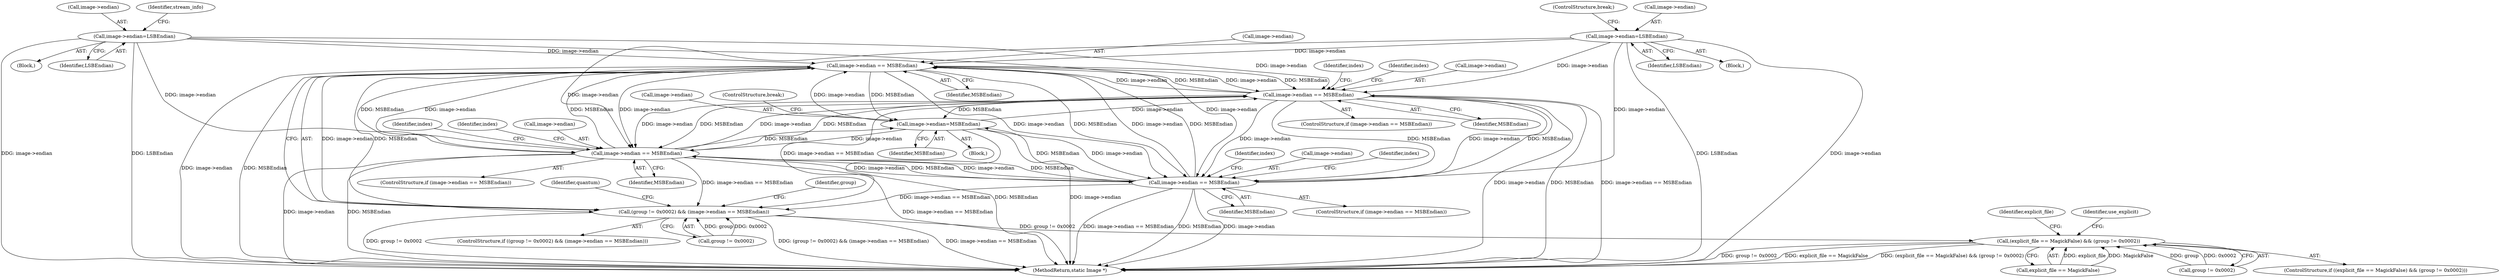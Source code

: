 digraph "0_ImageMagick_f6e9d0d9955e85bdd7540b251cd50d598dacc5e6_8@pointer" {
"1000474" [label="(Call,image->endian == MSBEndian)"];
"1000258" [label="(Call,image->endian=LSBEndian)"];
"1001272" [label="(Call,image->endian=LSBEndian)"];
"1001682" [label="(Call,image->endian == MSBEndian)"];
"1000474" [label="(Call,image->endian == MSBEndian)"];
"1001280" [label="(Call,image->endian=MSBEndian)"];
"1001783" [label="(Call,image->endian == MSBEndian)"];
"1001884" [label="(Call,image->endian == MSBEndian)"];
"1000470" [label="(Call,(group != 0x0002) && (image->endian == MSBEndian))"];
"1000565" [label="(Call,(explicit_file == MagickFalse) && (group != 0x0002))"];
"1000142" [label="(Block,)"];
"1001281" [label="(Call,image->endian)"];
"1001890" [label="(Identifier,index)"];
"1001883" [label="(ControlStructure,if (image->endian == MSBEndian))"];
"1000573" [label="(Identifier,explicit_file)"];
"1001279" [label="(Block,)"];
"1004563" [label="(MethodReturn,static Image *)"];
"1001276" [label="(Identifier,LSBEndian)"];
"1001271" [label="(Block,)"];
"1000565" [label="(Call,(explicit_file == MagickFalse) && (group != 0x0002))"];
"1001888" [label="(Identifier,MSBEndian)"];
"1001702" [label="(Identifier,index)"];
"1001783" [label="(Call,image->endian == MSBEndian)"];
"1001688" [label="(Identifier,index)"];
"1001803" [label="(Identifier,index)"];
"1000475" [label="(Call,image->endian)"];
"1001885" [label="(Call,image->endian)"];
"1001789" [label="(Identifier,index)"];
"1000259" [label="(Call,image->endian)"];
"1000471" [label="(Call,group != 0x0002)"];
"1000569" [label="(Call,group != 0x0002)"];
"1000262" [label="(Identifier,LSBEndian)"];
"1000595" [label="(Identifier,use_explicit)"];
"1001284" [label="(Identifier,MSBEndian)"];
"1001277" [label="(ControlStructure,break;)"];
"1001784" [label="(Call,image->endian)"];
"1001280" [label="(Call,image->endian=MSBEndian)"];
"1001681" [label="(ControlStructure,if (image->endian == MSBEndian))"];
"1000566" [label="(Call,explicit_file == MagickFalse)"];
"1001273" [label="(Call,image->endian)"];
"1000478" [label="(Identifier,MSBEndian)"];
"1000470" [label="(Call,(group != 0x0002) && (image->endian == MSBEndian))"];
"1000264" [label="(Identifier,stream_info)"];
"1000258" [label="(Call,image->endian=LSBEndian)"];
"1001904" [label="(Identifier,index)"];
"1001272" [label="(Call,image->endian=LSBEndian)"];
"1000507" [label="(Identifier,quantum)"];
"1001683" [label="(Call,image->endian)"];
"1000564" [label="(ControlStructure,if ((explicit_file == MagickFalse) && (group != 0x0002)))"];
"1001782" [label="(ControlStructure,if (image->endian == MSBEndian))"];
"1001686" [label="(Identifier,MSBEndian)"];
"1000474" [label="(Call,image->endian == MSBEndian)"];
"1001884" [label="(Call,image->endian == MSBEndian)"];
"1001787" [label="(Identifier,MSBEndian)"];
"1000481" [label="(Identifier,group)"];
"1000469" [label="(ControlStructure,if ((group != 0x0002) && (image->endian == MSBEndian)))"];
"1001682" [label="(Call,image->endian == MSBEndian)"];
"1001285" [label="(ControlStructure,break;)"];
"1000474" -> "1000470"  [label="AST: "];
"1000474" -> "1000478"  [label="CFG: "];
"1000475" -> "1000474"  [label="AST: "];
"1000478" -> "1000474"  [label="AST: "];
"1000470" -> "1000474"  [label="CFG: "];
"1000474" -> "1004563"  [label="DDG: image->endian"];
"1000474" -> "1004563"  [label="DDG: MSBEndian"];
"1000474" -> "1000470"  [label="DDG: image->endian"];
"1000474" -> "1000470"  [label="DDG: MSBEndian"];
"1000258" -> "1000474"  [label="DDG: image->endian"];
"1001272" -> "1000474"  [label="DDG: image->endian"];
"1001682" -> "1000474"  [label="DDG: image->endian"];
"1001682" -> "1000474"  [label="DDG: MSBEndian"];
"1001280" -> "1000474"  [label="DDG: image->endian"];
"1001884" -> "1000474"  [label="DDG: image->endian"];
"1001884" -> "1000474"  [label="DDG: MSBEndian"];
"1001783" -> "1000474"  [label="DDG: image->endian"];
"1001783" -> "1000474"  [label="DDG: MSBEndian"];
"1000474" -> "1001280"  [label="DDG: MSBEndian"];
"1000474" -> "1001682"  [label="DDG: image->endian"];
"1000474" -> "1001682"  [label="DDG: MSBEndian"];
"1000474" -> "1001783"  [label="DDG: image->endian"];
"1000474" -> "1001783"  [label="DDG: MSBEndian"];
"1000474" -> "1001884"  [label="DDG: image->endian"];
"1000474" -> "1001884"  [label="DDG: MSBEndian"];
"1000258" -> "1000142"  [label="AST: "];
"1000258" -> "1000262"  [label="CFG: "];
"1000259" -> "1000258"  [label="AST: "];
"1000262" -> "1000258"  [label="AST: "];
"1000264" -> "1000258"  [label="CFG: "];
"1000258" -> "1004563"  [label="DDG: image->endian"];
"1000258" -> "1004563"  [label="DDG: LSBEndian"];
"1000258" -> "1001682"  [label="DDG: image->endian"];
"1000258" -> "1001783"  [label="DDG: image->endian"];
"1000258" -> "1001884"  [label="DDG: image->endian"];
"1001272" -> "1001271"  [label="AST: "];
"1001272" -> "1001276"  [label="CFG: "];
"1001273" -> "1001272"  [label="AST: "];
"1001276" -> "1001272"  [label="AST: "];
"1001277" -> "1001272"  [label="CFG: "];
"1001272" -> "1004563"  [label="DDG: image->endian"];
"1001272" -> "1004563"  [label="DDG: LSBEndian"];
"1001272" -> "1001682"  [label="DDG: image->endian"];
"1001272" -> "1001783"  [label="DDG: image->endian"];
"1001272" -> "1001884"  [label="DDG: image->endian"];
"1001682" -> "1001681"  [label="AST: "];
"1001682" -> "1001686"  [label="CFG: "];
"1001683" -> "1001682"  [label="AST: "];
"1001686" -> "1001682"  [label="AST: "];
"1001688" -> "1001682"  [label="CFG: "];
"1001702" -> "1001682"  [label="CFG: "];
"1001682" -> "1004563"  [label="DDG: MSBEndian"];
"1001682" -> "1004563"  [label="DDG: image->endian == MSBEndian"];
"1001682" -> "1004563"  [label="DDG: image->endian"];
"1001682" -> "1000470"  [label="DDG: image->endian == MSBEndian"];
"1001682" -> "1001280"  [label="DDG: MSBEndian"];
"1001280" -> "1001682"  [label="DDG: image->endian"];
"1001884" -> "1001682"  [label="DDG: image->endian"];
"1001884" -> "1001682"  [label="DDG: MSBEndian"];
"1001783" -> "1001682"  [label="DDG: image->endian"];
"1001783" -> "1001682"  [label="DDG: MSBEndian"];
"1001682" -> "1001783"  [label="DDG: image->endian"];
"1001682" -> "1001783"  [label="DDG: MSBEndian"];
"1001682" -> "1001884"  [label="DDG: image->endian"];
"1001682" -> "1001884"  [label="DDG: MSBEndian"];
"1001280" -> "1001279"  [label="AST: "];
"1001280" -> "1001284"  [label="CFG: "];
"1001281" -> "1001280"  [label="AST: "];
"1001284" -> "1001280"  [label="AST: "];
"1001285" -> "1001280"  [label="CFG: "];
"1001280" -> "1004563"  [label="DDG: image->endian"];
"1001280" -> "1004563"  [label="DDG: MSBEndian"];
"1001783" -> "1001280"  [label="DDG: MSBEndian"];
"1001884" -> "1001280"  [label="DDG: MSBEndian"];
"1001280" -> "1001783"  [label="DDG: image->endian"];
"1001280" -> "1001884"  [label="DDG: image->endian"];
"1001783" -> "1001782"  [label="AST: "];
"1001783" -> "1001787"  [label="CFG: "];
"1001784" -> "1001783"  [label="AST: "];
"1001787" -> "1001783"  [label="AST: "];
"1001789" -> "1001783"  [label="CFG: "];
"1001803" -> "1001783"  [label="CFG: "];
"1001783" -> "1004563"  [label="DDG: MSBEndian"];
"1001783" -> "1004563"  [label="DDG: image->endian == MSBEndian"];
"1001783" -> "1004563"  [label="DDG: image->endian"];
"1001783" -> "1000470"  [label="DDG: image->endian == MSBEndian"];
"1001884" -> "1001783"  [label="DDG: image->endian"];
"1001884" -> "1001783"  [label="DDG: MSBEndian"];
"1001783" -> "1001884"  [label="DDG: image->endian"];
"1001783" -> "1001884"  [label="DDG: MSBEndian"];
"1001884" -> "1001883"  [label="AST: "];
"1001884" -> "1001888"  [label="CFG: "];
"1001885" -> "1001884"  [label="AST: "];
"1001888" -> "1001884"  [label="AST: "];
"1001890" -> "1001884"  [label="CFG: "];
"1001904" -> "1001884"  [label="CFG: "];
"1001884" -> "1004563"  [label="DDG: image->endian == MSBEndian"];
"1001884" -> "1004563"  [label="DDG: MSBEndian"];
"1001884" -> "1004563"  [label="DDG: image->endian"];
"1001884" -> "1000470"  [label="DDG: image->endian == MSBEndian"];
"1000470" -> "1000469"  [label="AST: "];
"1000470" -> "1000471"  [label="CFG: "];
"1000471" -> "1000470"  [label="AST: "];
"1000481" -> "1000470"  [label="CFG: "];
"1000507" -> "1000470"  [label="CFG: "];
"1000470" -> "1004563"  [label="DDG: image->endian == MSBEndian"];
"1000470" -> "1004563"  [label="DDG: group != 0x0002"];
"1000470" -> "1004563"  [label="DDG: (group != 0x0002) && (image->endian == MSBEndian)"];
"1000471" -> "1000470"  [label="DDG: group"];
"1000471" -> "1000470"  [label="DDG: 0x0002"];
"1000470" -> "1000565"  [label="DDG: group != 0x0002"];
"1000565" -> "1000564"  [label="AST: "];
"1000565" -> "1000566"  [label="CFG: "];
"1000565" -> "1000569"  [label="CFG: "];
"1000566" -> "1000565"  [label="AST: "];
"1000569" -> "1000565"  [label="AST: "];
"1000573" -> "1000565"  [label="CFG: "];
"1000595" -> "1000565"  [label="CFG: "];
"1000565" -> "1004563"  [label="DDG: group != 0x0002"];
"1000565" -> "1004563"  [label="DDG: explicit_file == MagickFalse"];
"1000565" -> "1004563"  [label="DDG: (explicit_file == MagickFalse) && (group != 0x0002)"];
"1000566" -> "1000565"  [label="DDG: explicit_file"];
"1000566" -> "1000565"  [label="DDG: MagickFalse"];
"1000569" -> "1000565"  [label="DDG: group"];
"1000569" -> "1000565"  [label="DDG: 0x0002"];
}
